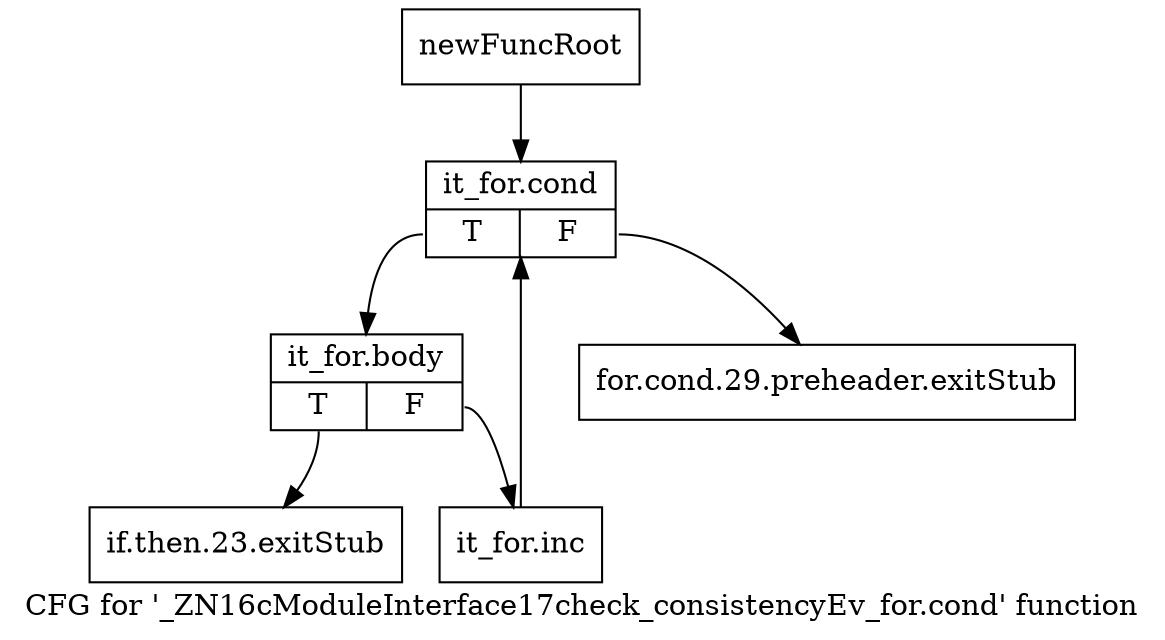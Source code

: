 digraph "CFG for '_ZN16cModuleInterface17check_consistencyEv_for.cond' function" {
	label="CFG for '_ZN16cModuleInterface17check_consistencyEv_for.cond' function";

	Node0x2120f70 [shape=record,label="{newFuncRoot}"];
	Node0x2120f70 -> Node0x2121060;
	Node0x2120fc0 [shape=record,label="{for.cond.29.preheader.exitStub}"];
	Node0x2121010 [shape=record,label="{if.then.23.exitStub}"];
	Node0x2121060 [shape=record,label="{it_for.cond|{<s0>T|<s1>F}}"];
	Node0x2121060:s0 -> Node0x21210b0;
	Node0x2121060:s1 -> Node0x2120fc0;
	Node0x21210b0 [shape=record,label="{it_for.body|{<s0>T|<s1>F}}"];
	Node0x21210b0:s0 -> Node0x2121010;
	Node0x21210b0:s1 -> Node0x2121100;
	Node0x2121100 [shape=record,label="{it_for.inc}"];
	Node0x2121100 -> Node0x2121060;
}
